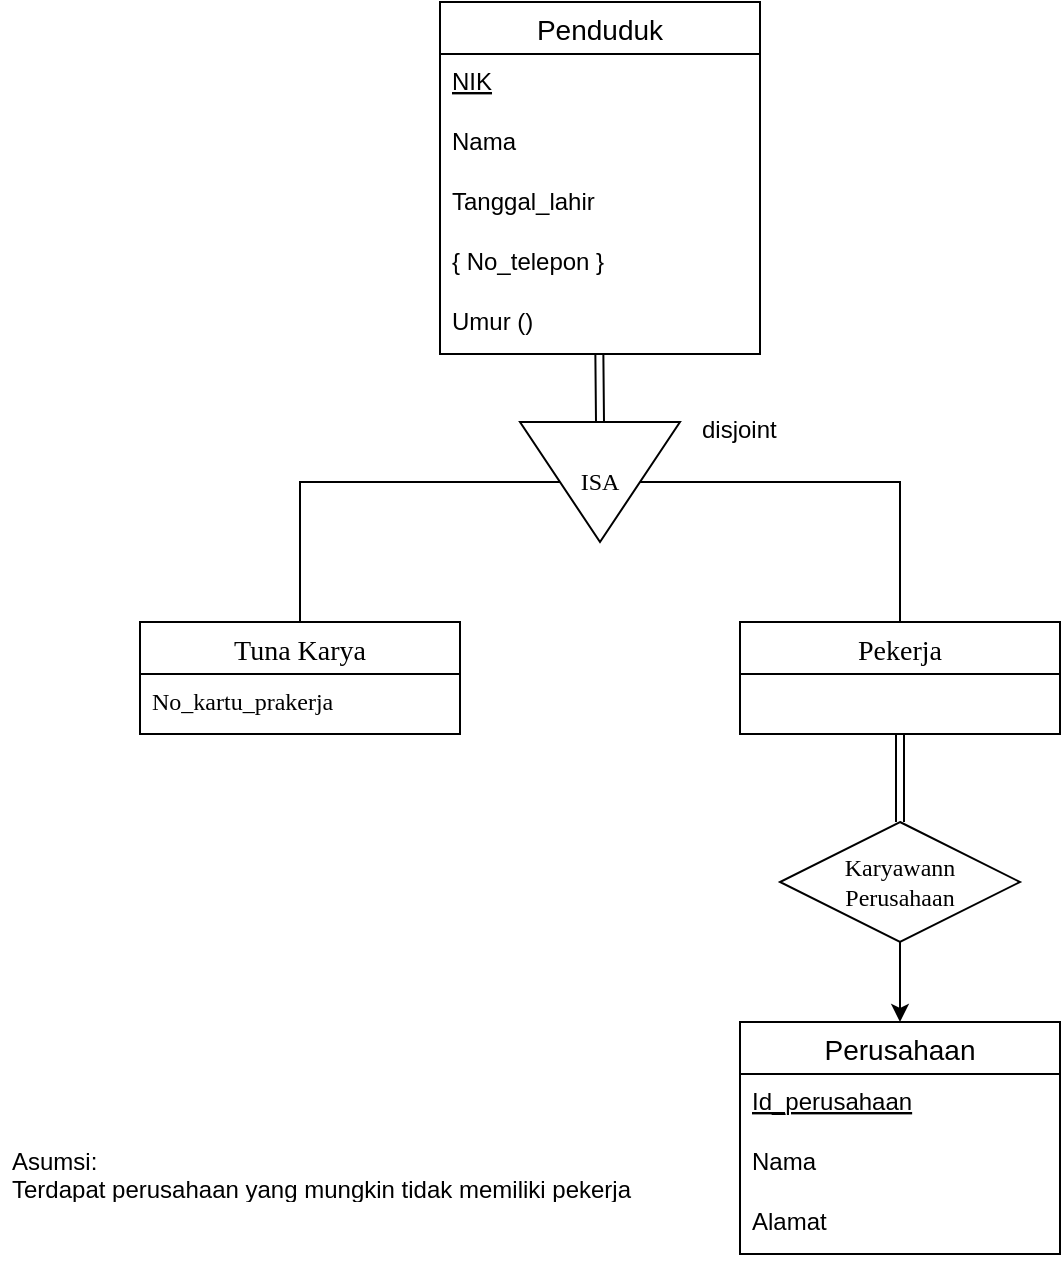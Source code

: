 <mxfile version="15.5.4" type="github">
  <diagram id="R2lEEEUBdFMjLlhIrx00" name="Page-1">
    <mxGraphModel dx="1422" dy="736" grid="1" gridSize="10" guides="1" tooltips="1" connect="1" arrows="1" fold="1" page="1" pageScale="1" pageWidth="850" pageHeight="1100" math="0" shadow="0" extFonts="Permanent Marker^https://fonts.googleapis.com/css?family=Permanent+Marker">
      <root>
        <mxCell id="0" />
        <mxCell id="1" parent="0" />
        <mxCell id="NIIQkVKCulbOTZcmZ7lw-1" value="Penduduk" style="swimlane;fontStyle=0;childLayout=stackLayout;horizontal=1;startSize=26;horizontalStack=0;resizeParent=1;resizeParentMax=0;resizeLast=0;collapsible=1;marginBottom=0;align=center;fontSize=14;" vertex="1" parent="1">
          <mxGeometry x="300" y="90" width="160" height="176" as="geometry" />
        </mxCell>
        <mxCell id="NIIQkVKCulbOTZcmZ7lw-2" value="NIK" style="text;strokeColor=none;fillColor=none;spacingLeft=4;spacingRight=4;overflow=hidden;rotatable=0;points=[[0,0.5],[1,0.5]];portConstraint=eastwest;fontSize=12;fontStyle=4" vertex="1" parent="NIIQkVKCulbOTZcmZ7lw-1">
          <mxGeometry y="26" width="160" height="30" as="geometry" />
        </mxCell>
        <mxCell id="NIIQkVKCulbOTZcmZ7lw-3" value="Nama" style="text;strokeColor=none;fillColor=none;spacingLeft=4;spacingRight=4;overflow=hidden;rotatable=0;points=[[0,0.5],[1,0.5]];portConstraint=eastwest;fontSize=12;" vertex="1" parent="NIIQkVKCulbOTZcmZ7lw-1">
          <mxGeometry y="56" width="160" height="30" as="geometry" />
        </mxCell>
        <mxCell id="NIIQkVKCulbOTZcmZ7lw-4" value="Tanggal_lahir" style="text;strokeColor=none;fillColor=none;spacingLeft=4;spacingRight=4;overflow=hidden;rotatable=0;points=[[0,0.5],[1,0.5]];portConstraint=eastwest;fontSize=12;" vertex="1" parent="NIIQkVKCulbOTZcmZ7lw-1">
          <mxGeometry y="86" width="160" height="30" as="geometry" />
        </mxCell>
        <mxCell id="NIIQkVKCulbOTZcmZ7lw-7" value="{ No_telepon }" style="text;strokeColor=none;fillColor=none;spacingLeft=4;spacingRight=4;overflow=hidden;rotatable=0;points=[[0,0.5],[1,0.5]];portConstraint=eastwest;fontSize=12;" vertex="1" parent="NIIQkVKCulbOTZcmZ7lw-1">
          <mxGeometry y="116" width="160" height="30" as="geometry" />
        </mxCell>
        <mxCell id="NIIQkVKCulbOTZcmZ7lw-6" value="Umur ()" style="text;strokeColor=none;fillColor=none;spacingLeft=4;spacingRight=4;overflow=hidden;rotatable=0;points=[[0,0.5],[1,0.5]];portConstraint=eastwest;fontSize=12;" vertex="1" parent="NIIQkVKCulbOTZcmZ7lw-1">
          <mxGeometry y="146" width="160" height="30" as="geometry" />
        </mxCell>
        <mxCell id="NIIQkVKCulbOTZcmZ7lw-26" style="edgeStyle=orthogonalEdgeStyle;rounded=0;orthogonalLoop=1;jettySize=auto;html=1;exitX=0.5;exitY=1;exitDx=0;exitDy=0;entryX=0.5;entryY=0;entryDx=0;entryDy=0;fontFamily=Times New Roman;endArrow=none;endFill=0;" edge="1" parent="1" source="NIIQkVKCulbOTZcmZ7lw-9" target="NIIQkVKCulbOTZcmZ7lw-12">
          <mxGeometry relative="1" as="geometry" />
        </mxCell>
        <mxCell id="NIIQkVKCulbOTZcmZ7lw-27" style="edgeStyle=orthogonalEdgeStyle;rounded=0;orthogonalLoop=1;jettySize=auto;html=1;exitX=0.5;exitY=0;exitDx=0;exitDy=0;entryX=0.5;entryY=0;entryDx=0;entryDy=0;fontFamily=Times New Roman;endArrow=none;endFill=0;" edge="1" parent="1" source="NIIQkVKCulbOTZcmZ7lw-9" target="NIIQkVKCulbOTZcmZ7lw-18">
          <mxGeometry relative="1" as="geometry" />
        </mxCell>
        <mxCell id="NIIQkVKCulbOTZcmZ7lw-28" style="edgeStyle=orthogonalEdgeStyle;rounded=0;orthogonalLoop=1;jettySize=auto;html=1;exitX=0;exitY=0.5;exitDx=0;exitDy=0;entryX=0.498;entryY=0.998;entryDx=0;entryDy=0;entryPerimeter=0;fontFamily=Times New Roman;endArrow=none;endFill=0;shape=link;" edge="1" parent="1" source="NIIQkVKCulbOTZcmZ7lw-9" target="NIIQkVKCulbOTZcmZ7lw-6">
          <mxGeometry relative="1" as="geometry" />
        </mxCell>
        <mxCell id="NIIQkVKCulbOTZcmZ7lw-9" value="&lt;font face=&quot;Times New Roman&quot;&gt;ISA&lt;/font&gt;" style="triangle;whiteSpace=wrap;html=1;direction=south;" vertex="1" parent="1">
          <mxGeometry x="340" y="300" width="80" height="60" as="geometry" />
        </mxCell>
        <mxCell id="NIIQkVKCulbOTZcmZ7lw-12" value="Tuna Karya" style="swimlane;fontStyle=0;childLayout=stackLayout;horizontal=1;startSize=26;horizontalStack=0;resizeParent=1;resizeParentMax=0;resizeLast=0;collapsible=1;marginBottom=0;align=center;fontSize=14;fontFamily=Times New Roman;" vertex="1" parent="1">
          <mxGeometry x="150" y="400" width="160" height="56" as="geometry" />
        </mxCell>
        <mxCell id="NIIQkVKCulbOTZcmZ7lw-13" value="No_kartu_prakerja" style="text;strokeColor=none;fillColor=none;spacingLeft=4;spacingRight=4;overflow=hidden;rotatable=0;points=[[0,0.5],[1,0.5]];portConstraint=eastwest;fontSize=12;fontFamily=Times New Roman;" vertex="1" parent="NIIQkVKCulbOTZcmZ7lw-12">
          <mxGeometry y="26" width="160" height="30" as="geometry" />
        </mxCell>
        <mxCell id="NIIQkVKCulbOTZcmZ7lw-18" value="Pekerja" style="swimlane;fontStyle=0;childLayout=stackLayout;horizontal=1;startSize=26;horizontalStack=0;resizeParent=1;resizeParentMax=0;resizeLast=0;collapsible=1;marginBottom=0;align=center;fontSize=14;fontFamily=Times New Roman;" vertex="1" parent="1">
          <mxGeometry x="450" y="400" width="160" height="56" as="geometry" />
        </mxCell>
        <mxCell id="NIIQkVKCulbOTZcmZ7lw-20" value="Perusahaan" style="swimlane;fontStyle=0;childLayout=stackLayout;horizontal=1;startSize=26;horizontalStack=0;resizeParent=1;resizeParentMax=0;resizeLast=0;collapsible=1;marginBottom=0;align=center;fontSize=14;" vertex="1" parent="1">
          <mxGeometry x="450" y="600" width="160" height="116" as="geometry" />
        </mxCell>
        <mxCell id="NIIQkVKCulbOTZcmZ7lw-21" value="Id_perusahaan" style="text;strokeColor=none;fillColor=none;spacingLeft=4;spacingRight=4;overflow=hidden;rotatable=0;points=[[0,0.5],[1,0.5]];portConstraint=eastwest;fontSize=12;fontStyle=4" vertex="1" parent="NIIQkVKCulbOTZcmZ7lw-20">
          <mxGeometry y="26" width="160" height="30" as="geometry" />
        </mxCell>
        <mxCell id="NIIQkVKCulbOTZcmZ7lw-22" value="Nama" style="text;strokeColor=none;fillColor=none;spacingLeft=4;spacingRight=4;overflow=hidden;rotatable=0;points=[[0,0.5],[1,0.5]];portConstraint=eastwest;fontSize=12;" vertex="1" parent="NIIQkVKCulbOTZcmZ7lw-20">
          <mxGeometry y="56" width="160" height="30" as="geometry" />
        </mxCell>
        <mxCell id="NIIQkVKCulbOTZcmZ7lw-23" value="Alamat" style="text;strokeColor=none;fillColor=none;spacingLeft=4;spacingRight=4;overflow=hidden;rotatable=0;points=[[0,0.5],[1,0.5]];portConstraint=eastwest;fontSize=12;" vertex="1" parent="NIIQkVKCulbOTZcmZ7lw-20">
          <mxGeometry y="86" width="160" height="30" as="geometry" />
        </mxCell>
        <mxCell id="NIIQkVKCulbOTZcmZ7lw-31" style="edgeStyle=orthogonalEdgeStyle;shape=link;rounded=0;orthogonalLoop=1;jettySize=auto;html=1;exitX=0.5;exitY=0;exitDx=0;exitDy=0;entryX=0.5;entryY=1;entryDx=0;entryDy=0;fontFamily=Times New Roman;endArrow=none;endFill=0;" edge="1" parent="1" source="NIIQkVKCulbOTZcmZ7lw-29" target="NIIQkVKCulbOTZcmZ7lw-18">
          <mxGeometry relative="1" as="geometry" />
        </mxCell>
        <mxCell id="NIIQkVKCulbOTZcmZ7lw-32" style="edgeStyle=orthogonalEdgeStyle;rounded=0;orthogonalLoop=1;jettySize=auto;html=1;exitX=0.5;exitY=1;exitDx=0;exitDy=0;entryX=0.5;entryY=0;entryDx=0;entryDy=0;fontFamily=Times New Roman;endArrow=classic;endFill=1;" edge="1" parent="1" source="NIIQkVKCulbOTZcmZ7lw-29" target="NIIQkVKCulbOTZcmZ7lw-20">
          <mxGeometry relative="1" as="geometry" />
        </mxCell>
        <mxCell id="NIIQkVKCulbOTZcmZ7lw-29" value="Karyawann&lt;br&gt;Perusahaan" style="shape=rhombus;perimeter=rhombusPerimeter;whiteSpace=wrap;html=1;align=center;fontFamily=Times New Roman;" vertex="1" parent="1">
          <mxGeometry x="470" y="500" width="120" height="60" as="geometry" />
        </mxCell>
        <mxCell id="NIIQkVKCulbOTZcmZ7lw-30" value="disjoint" style="text;strokeColor=none;fillColor=none;spacingLeft=4;spacingRight=4;overflow=hidden;rotatable=0;points=[[0,0.5],[1,0.5]];portConstraint=eastwest;fontSize=12;" vertex="1" parent="1">
          <mxGeometry x="425" y="290" width="160" height="30" as="geometry" />
        </mxCell>
        <mxCell id="NIIQkVKCulbOTZcmZ7lw-33" value="Asumsi:&#xa;Terdapat perusahaan yang mungkin tidak memiliki pekerja" style="text;strokeColor=none;fillColor=none;spacingLeft=4;spacingRight=4;overflow=hidden;rotatable=0;points=[[0,0.5],[1,0.5]];portConstraint=eastwest;fontSize=12;" vertex="1" parent="1">
          <mxGeometry x="80" y="656" width="330" height="30" as="geometry" />
        </mxCell>
      </root>
    </mxGraphModel>
  </diagram>
</mxfile>
